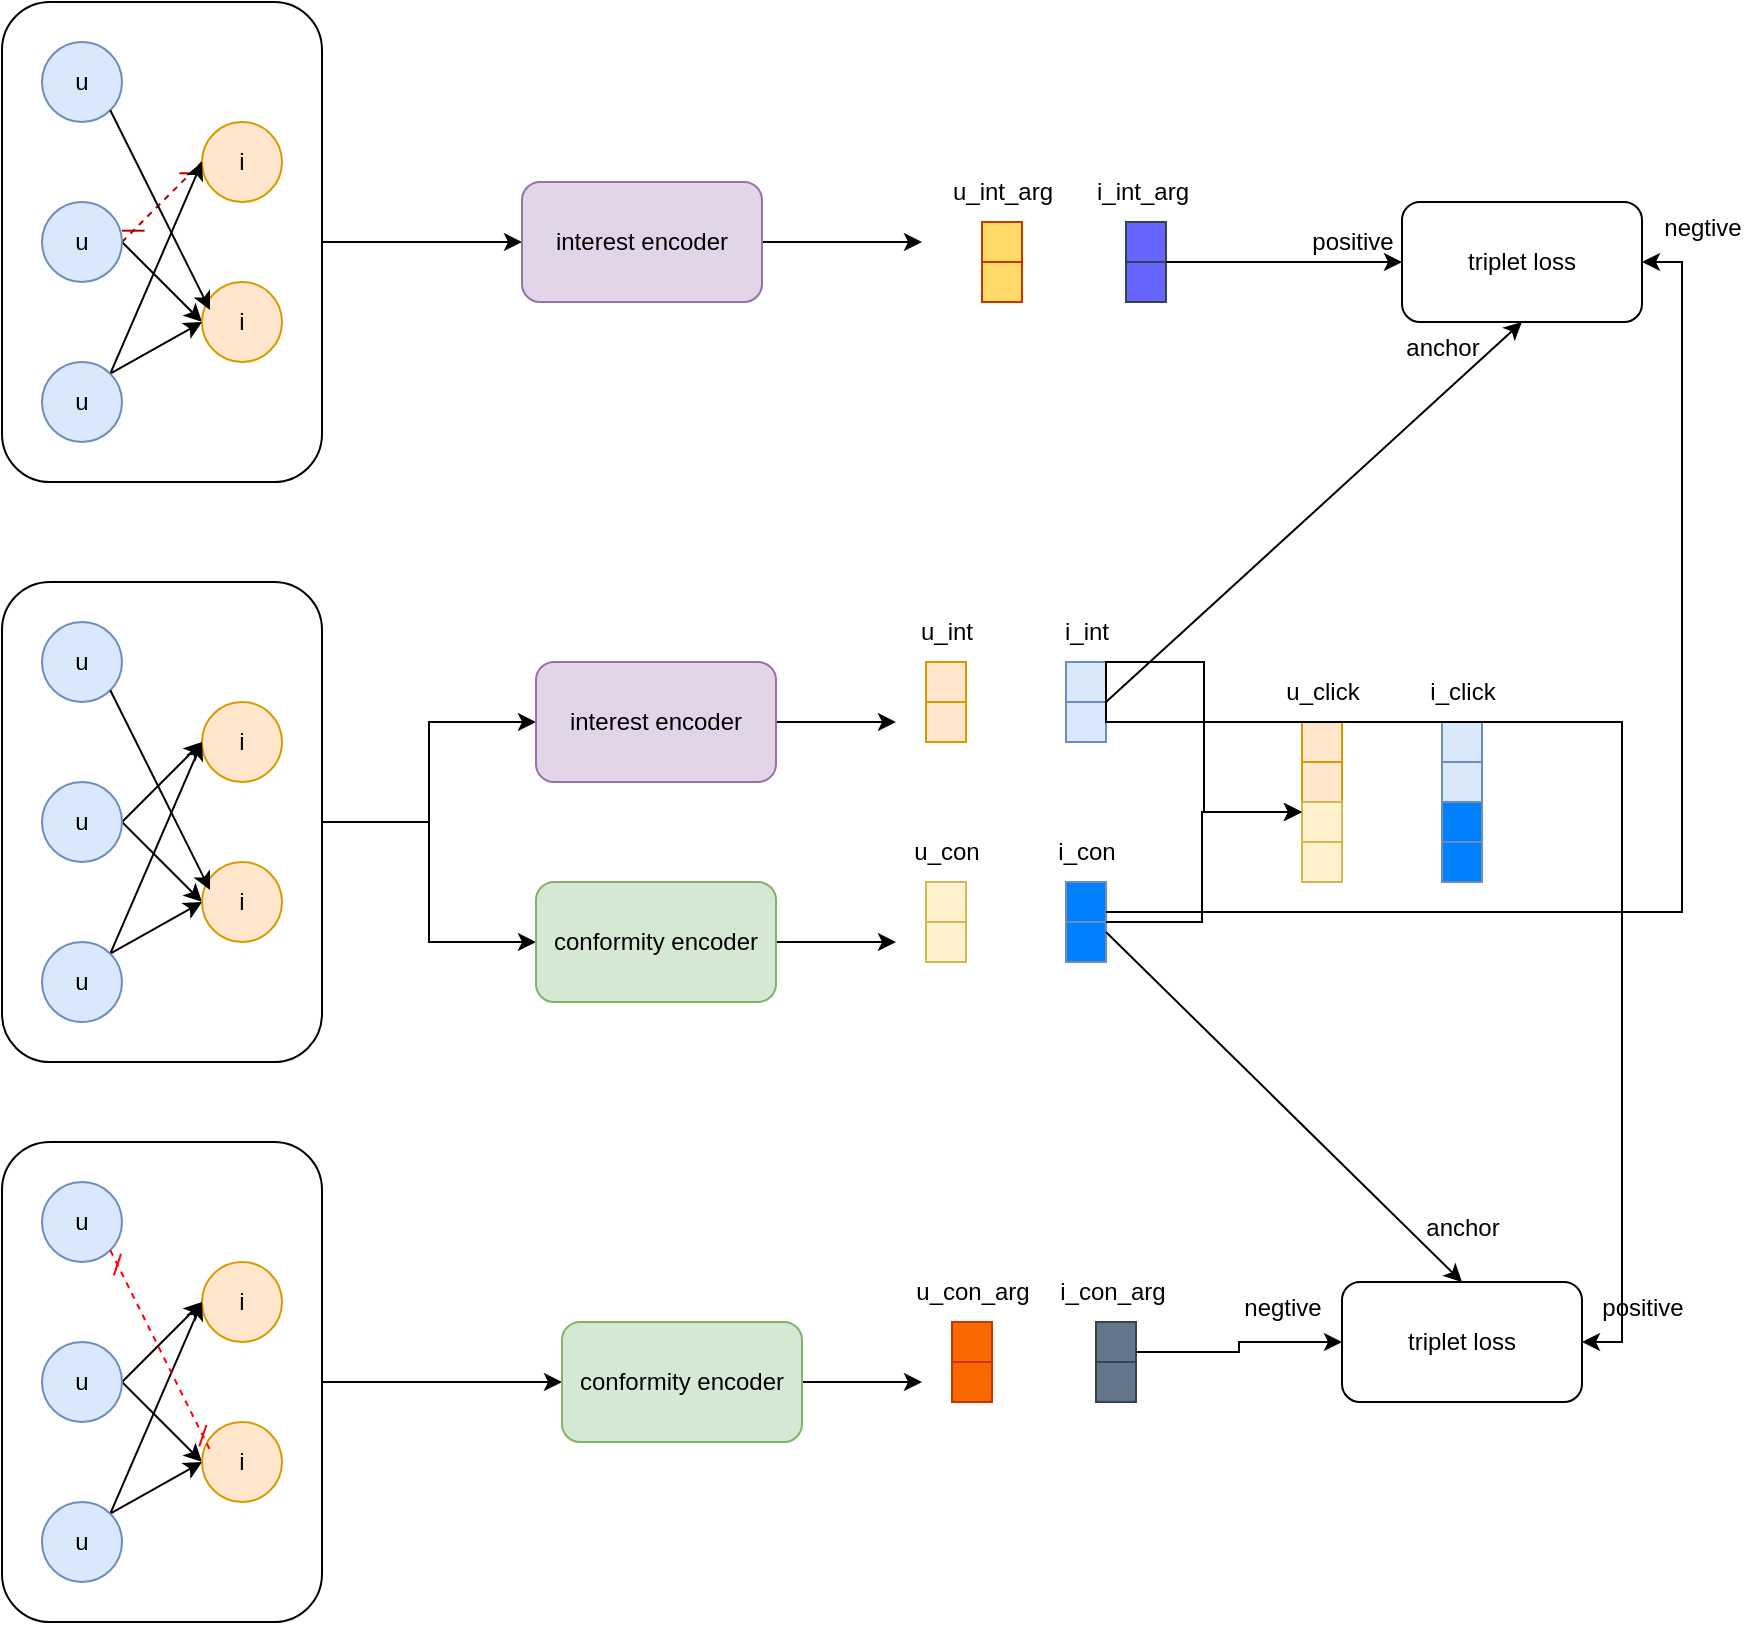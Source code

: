 <mxfile version="24.7.7">
  <diagram name="第 1 页" id="VUyj2m2OqaJEFEo-j7Zs">
    <mxGraphModel dx="1386" dy="748" grid="1" gridSize="10" guides="1" tooltips="1" connect="1" arrows="1" fold="1" page="1" pageScale="1" pageWidth="1654" pageHeight="1169" math="1" shadow="0">
      <root>
        <mxCell id="0" />
        <mxCell id="1" parent="0" />
        <mxCell id="WJeP69q8FkyDFJacEMiq-56" style="edgeStyle=orthogonalEdgeStyle;rounded=0;orthogonalLoop=1;jettySize=auto;html=1;exitX=1;exitY=0.5;exitDx=0;exitDy=0;entryX=0;entryY=0.5;entryDx=0;entryDy=0;" edge="1" parent="1" source="WJeP69q8FkyDFJacEMiq-22" target="WJeP69q8FkyDFJacEMiq-55">
          <mxGeometry relative="1" as="geometry" />
        </mxCell>
        <mxCell id="WJeP69q8FkyDFJacEMiq-22" value="" style="rounded=1;whiteSpace=wrap;html=1;" vertex="1" parent="1">
          <mxGeometry x="260" y="640" width="160" height="240" as="geometry" />
        </mxCell>
        <mxCell id="WJeP69q8FkyDFJacEMiq-27" style="edgeStyle=orthogonalEdgeStyle;rounded=0;orthogonalLoop=1;jettySize=auto;html=1;exitX=1;exitY=0.5;exitDx=0;exitDy=0;entryX=0;entryY=0.5;entryDx=0;entryDy=0;" edge="1" parent="1" source="WJeP69q8FkyDFJacEMiq-21" target="WJeP69q8FkyDFJacEMiq-26">
          <mxGeometry relative="1" as="geometry" />
        </mxCell>
        <mxCell id="WJeP69q8FkyDFJacEMiq-98" style="edgeStyle=orthogonalEdgeStyle;rounded=0;orthogonalLoop=1;jettySize=auto;html=1;exitX=1;exitY=0.5;exitDx=0;exitDy=0;entryX=0;entryY=0.5;entryDx=0;entryDy=0;" edge="1" parent="1" source="WJeP69q8FkyDFJacEMiq-21" target="WJeP69q8FkyDFJacEMiq-25">
          <mxGeometry relative="1" as="geometry" />
        </mxCell>
        <mxCell id="WJeP69q8FkyDFJacEMiq-21" value="" style="rounded=1;whiteSpace=wrap;html=1;" vertex="1" parent="1">
          <mxGeometry x="260" y="360" width="160" height="240" as="geometry" />
        </mxCell>
        <mxCell id="WJeP69q8FkyDFJacEMiq-1" value="u" style="ellipse;whiteSpace=wrap;html=1;aspect=fixed;fillColor=#dae8fc;strokeColor=#6c8ebf;" vertex="1" parent="1">
          <mxGeometry x="280" y="380" width="40" height="40" as="geometry" />
        </mxCell>
        <mxCell id="WJeP69q8FkyDFJacEMiq-2" value="i" style="ellipse;whiteSpace=wrap;html=1;aspect=fixed;fillColor=#ffe6cc;strokeColor=#d79b00;" vertex="1" parent="1">
          <mxGeometry x="360" y="420" width="40" height="40" as="geometry" />
        </mxCell>
        <mxCell id="WJeP69q8FkyDFJacEMiq-7" style="rounded=0;orthogonalLoop=1;jettySize=auto;html=1;exitX=1;exitY=0.5;exitDx=0;exitDy=0;entryX=0;entryY=0.5;entryDx=0;entryDy=0;" edge="1" parent="1" source="WJeP69q8FkyDFJacEMiq-3" target="WJeP69q8FkyDFJacEMiq-2">
          <mxGeometry relative="1" as="geometry" />
        </mxCell>
        <mxCell id="WJeP69q8FkyDFJacEMiq-9" style="rounded=0;orthogonalLoop=1;jettySize=auto;html=1;exitX=1;exitY=0.5;exitDx=0;exitDy=0;entryX=0;entryY=0.5;entryDx=0;entryDy=0;" edge="1" parent="1" source="WJeP69q8FkyDFJacEMiq-3" target="WJeP69q8FkyDFJacEMiq-4">
          <mxGeometry relative="1" as="geometry" />
        </mxCell>
        <mxCell id="WJeP69q8FkyDFJacEMiq-3" value="u" style="ellipse;whiteSpace=wrap;html=1;aspect=fixed;fillColor=#dae8fc;strokeColor=#6c8ebf;" vertex="1" parent="1">
          <mxGeometry x="280" y="460" width="40" height="40" as="geometry" />
        </mxCell>
        <mxCell id="WJeP69q8FkyDFJacEMiq-4" value="i" style="ellipse;whiteSpace=wrap;html=1;aspect=fixed;fillColor=#ffe6cc;strokeColor=#d79b00;" vertex="1" parent="1">
          <mxGeometry x="360" y="500" width="40" height="40" as="geometry" />
        </mxCell>
        <mxCell id="WJeP69q8FkyDFJacEMiq-8" style="rounded=0;orthogonalLoop=1;jettySize=auto;html=1;exitX=1;exitY=0;exitDx=0;exitDy=0;" edge="1" parent="1" source="WJeP69q8FkyDFJacEMiq-5">
          <mxGeometry relative="1" as="geometry">
            <mxPoint x="360" y="440" as="targetPoint" />
          </mxGeometry>
        </mxCell>
        <mxCell id="WJeP69q8FkyDFJacEMiq-10" style="rounded=0;orthogonalLoop=1;jettySize=auto;html=1;exitX=1;exitY=0;exitDx=0;exitDy=0;entryX=0;entryY=0.5;entryDx=0;entryDy=0;" edge="1" parent="1" source="WJeP69q8FkyDFJacEMiq-5" target="WJeP69q8FkyDFJacEMiq-4">
          <mxGeometry relative="1" as="geometry" />
        </mxCell>
        <mxCell id="WJeP69q8FkyDFJacEMiq-5" value="u" style="ellipse;whiteSpace=wrap;html=1;aspect=fixed;fillColor=#dae8fc;strokeColor=#6c8ebf;" vertex="1" parent="1">
          <mxGeometry x="280" y="540" width="40" height="40" as="geometry" />
        </mxCell>
        <mxCell id="WJeP69q8FkyDFJacEMiq-6" style="rounded=0;orthogonalLoop=1;jettySize=auto;html=1;exitX=1;exitY=1;exitDx=0;exitDy=0;entryX=0.1;entryY=0.35;entryDx=0;entryDy=0;entryPerimeter=0;" edge="1" parent="1" source="WJeP69q8FkyDFJacEMiq-1" target="WJeP69q8FkyDFJacEMiq-4">
          <mxGeometry relative="1" as="geometry" />
        </mxCell>
        <mxCell id="WJeP69q8FkyDFJacEMiq-11" value="u" style="ellipse;whiteSpace=wrap;html=1;aspect=fixed;fillColor=#dae8fc;strokeColor=#6c8ebf;" vertex="1" parent="1">
          <mxGeometry x="280" y="660" width="40" height="40" as="geometry" />
        </mxCell>
        <mxCell id="WJeP69q8FkyDFJacEMiq-12" value="i" style="ellipse;whiteSpace=wrap;html=1;aspect=fixed;fillColor=#ffe6cc;strokeColor=#d79b00;" vertex="1" parent="1">
          <mxGeometry x="360" y="700" width="40" height="40" as="geometry" />
        </mxCell>
        <mxCell id="WJeP69q8FkyDFJacEMiq-13" style="rounded=0;orthogonalLoop=1;jettySize=auto;html=1;exitX=1;exitY=0.5;exitDx=0;exitDy=0;entryX=0;entryY=0.5;entryDx=0;entryDy=0;" edge="1" parent="1" source="WJeP69q8FkyDFJacEMiq-15" target="WJeP69q8FkyDFJacEMiq-12">
          <mxGeometry relative="1" as="geometry" />
        </mxCell>
        <mxCell id="WJeP69q8FkyDFJacEMiq-14" style="rounded=0;orthogonalLoop=1;jettySize=auto;html=1;exitX=1;exitY=0.5;exitDx=0;exitDy=0;entryX=0;entryY=0.5;entryDx=0;entryDy=0;" edge="1" parent="1" source="WJeP69q8FkyDFJacEMiq-15" target="WJeP69q8FkyDFJacEMiq-16">
          <mxGeometry relative="1" as="geometry" />
        </mxCell>
        <mxCell id="WJeP69q8FkyDFJacEMiq-15" value="u" style="ellipse;whiteSpace=wrap;html=1;aspect=fixed;fillColor=#dae8fc;strokeColor=#6c8ebf;" vertex="1" parent="1">
          <mxGeometry x="280" y="740" width="40" height="40" as="geometry" />
        </mxCell>
        <mxCell id="WJeP69q8FkyDFJacEMiq-16" value="i" style="ellipse;whiteSpace=wrap;html=1;aspect=fixed;fillColor=#ffe6cc;strokeColor=#d79b00;" vertex="1" parent="1">
          <mxGeometry x="360" y="780" width="40" height="40" as="geometry" />
        </mxCell>
        <mxCell id="WJeP69q8FkyDFJacEMiq-17" style="rounded=0;orthogonalLoop=1;jettySize=auto;html=1;exitX=1;exitY=0;exitDx=0;exitDy=0;" edge="1" parent="1" source="WJeP69q8FkyDFJacEMiq-19">
          <mxGeometry relative="1" as="geometry">
            <mxPoint x="360" y="720" as="targetPoint" />
          </mxGeometry>
        </mxCell>
        <mxCell id="WJeP69q8FkyDFJacEMiq-18" style="rounded=0;orthogonalLoop=1;jettySize=auto;html=1;exitX=1;exitY=0;exitDx=0;exitDy=0;entryX=0;entryY=0.5;entryDx=0;entryDy=0;" edge="1" parent="1" source="WJeP69q8FkyDFJacEMiq-19" target="WJeP69q8FkyDFJacEMiq-16">
          <mxGeometry relative="1" as="geometry" />
        </mxCell>
        <mxCell id="WJeP69q8FkyDFJacEMiq-19" value="u" style="ellipse;whiteSpace=wrap;html=1;aspect=fixed;fillColor=#dae8fc;strokeColor=#6c8ebf;" vertex="1" parent="1">
          <mxGeometry x="280" y="820" width="40" height="40" as="geometry" />
        </mxCell>
        <mxCell id="WJeP69q8FkyDFJacEMiq-20" style="rounded=0;orthogonalLoop=1;jettySize=auto;html=1;exitX=1;exitY=1;exitDx=0;exitDy=0;entryX=0.1;entryY=0.35;entryDx=0;entryDy=0;entryPerimeter=0;startArrow=dash;startFill=0;endArrow=dash;endFill=0;fillColor=#f8cecc;strokeColor=#FF0000;dashed=1;" edge="1" parent="1" source="WJeP69q8FkyDFJacEMiq-11" target="WJeP69q8FkyDFJacEMiq-16">
          <mxGeometry relative="1" as="geometry" />
        </mxCell>
        <mxCell id="WJeP69q8FkyDFJacEMiq-28" style="edgeStyle=orthogonalEdgeStyle;rounded=0;orthogonalLoop=1;jettySize=auto;html=1;exitX=1;exitY=0.5;exitDx=0;exitDy=0;" edge="1" parent="1" source="WJeP69q8FkyDFJacEMiq-25">
          <mxGeometry relative="1" as="geometry">
            <mxPoint x="707" y="430" as="targetPoint" />
          </mxGeometry>
        </mxCell>
        <mxCell id="WJeP69q8FkyDFJacEMiq-25" value="interest encoder" style="rounded=1;whiteSpace=wrap;html=1;fillColor=#e1d5e7;strokeColor=#9673a6;" vertex="1" parent="1">
          <mxGeometry x="527" y="400" width="120" height="60" as="geometry" />
        </mxCell>
        <mxCell id="WJeP69q8FkyDFJacEMiq-29" style="edgeStyle=orthogonalEdgeStyle;rounded=0;orthogonalLoop=1;jettySize=auto;html=1;exitX=1;exitY=0.5;exitDx=0;exitDy=0;" edge="1" parent="1" source="WJeP69q8FkyDFJacEMiq-26">
          <mxGeometry relative="1" as="geometry">
            <mxPoint x="707" y="540" as="targetPoint" />
          </mxGeometry>
        </mxCell>
        <mxCell id="WJeP69q8FkyDFJacEMiq-26" value="conformity encoder" style="rounded=1;whiteSpace=wrap;html=1;fillColor=#d5e8d4;strokeColor=#82b366;" vertex="1" parent="1">
          <mxGeometry x="527" y="510" width="120" height="60" as="geometry" />
        </mxCell>
        <mxCell id="WJeP69q8FkyDFJacEMiq-57" style="edgeStyle=orthogonalEdgeStyle;rounded=0;orthogonalLoop=1;jettySize=auto;html=1;exitX=1;exitY=0.5;exitDx=0;exitDy=0;" edge="1" parent="1" source="WJeP69q8FkyDFJacEMiq-55">
          <mxGeometry relative="1" as="geometry">
            <mxPoint x="720" y="760" as="targetPoint" />
          </mxGeometry>
        </mxCell>
        <mxCell id="WJeP69q8FkyDFJacEMiq-55" value="conformity encoder" style="rounded=1;whiteSpace=wrap;html=1;fillColor=#d5e8d4;strokeColor=#82b366;" vertex="1" parent="1">
          <mxGeometry x="540" y="730" width="120" height="60" as="geometry" />
        </mxCell>
        <mxCell id="WJeP69q8FkyDFJacEMiq-67" value="u_con_arg" style="text;html=1;align=center;verticalAlign=middle;resizable=0;points=[];autosize=1;strokeColor=none;fillColor=none;" vertex="1" parent="1">
          <mxGeometry x="705" y="700" width="80" height="30" as="geometry" />
        </mxCell>
        <mxCell id="WJeP69q8FkyDFJacEMiq-38" value="u_int" style="text;html=1;align=center;verticalAlign=middle;resizable=0;points=[];autosize=1;strokeColor=none;fillColor=none;" vertex="1" parent="1">
          <mxGeometry x="707" y="370" width="50" height="30" as="geometry" />
        </mxCell>
        <mxCell id="WJeP69q8FkyDFJacEMiq-50" value="u_con" style="text;html=1;align=center;verticalAlign=middle;resizable=0;points=[];autosize=1;strokeColor=none;fillColor=none;" vertex="1" parent="1">
          <mxGeometry x="702" y="480" width="60" height="30" as="geometry" />
        </mxCell>
        <mxCell id="WJeP69q8FkyDFJacEMiq-39" value="i_int" style="text;html=1;align=center;verticalAlign=middle;resizable=0;points=[];autosize=1;strokeColor=none;fillColor=none;" vertex="1" parent="1">
          <mxGeometry x="777" y="370" width="50" height="30" as="geometry" />
        </mxCell>
        <mxCell id="WJeP69q8FkyDFJacEMiq-78" value="i_con" style="text;html=1;align=center;verticalAlign=middle;resizable=0;points=[];autosize=1;strokeColor=none;fillColor=none;" vertex="1" parent="1">
          <mxGeometry x="777" y="480" width="50" height="30" as="geometry" />
        </mxCell>
        <mxCell id="WJeP69q8FkyDFJacEMiq-68" value="i_con_arg" style="text;html=1;align=center;verticalAlign=middle;resizable=0;points=[];autosize=1;strokeColor=none;fillColor=none;container=0;" vertex="1" parent="1">
          <mxGeometry x="775" y="700" width="80" height="30" as="geometry" />
        </mxCell>
        <mxCell id="WJeP69q8FkyDFJacEMiq-85" value="" style="group" vertex="1" connectable="0" parent="1">
          <mxGeometry x="722" y="510" width="20" height="40" as="geometry" />
        </mxCell>
        <mxCell id="WJeP69q8FkyDFJacEMiq-43" value="" style="whiteSpace=wrap;html=1;aspect=fixed;fillColor=#fff2cc;strokeColor=#d6b656;" vertex="1" parent="WJeP69q8FkyDFJacEMiq-85">
          <mxGeometry width="20" height="20" as="geometry" />
        </mxCell>
        <mxCell id="WJeP69q8FkyDFJacEMiq-44" value="" style="whiteSpace=wrap;html=1;aspect=fixed;fillColor=#fff2cc;strokeColor=#d6b656;" vertex="1" parent="WJeP69q8FkyDFJacEMiq-85">
          <mxGeometry y="20" width="20" height="20" as="geometry" />
        </mxCell>
        <mxCell id="WJeP69q8FkyDFJacEMiq-86" value="" style="group;fillColor=#fa6800;fontColor=#000000;strokeColor=#C73500;" vertex="1" connectable="0" parent="1">
          <mxGeometry x="735" y="730" width="20" height="40" as="geometry" />
        </mxCell>
        <mxCell id="WJeP69q8FkyDFJacEMiq-87" value="" style="whiteSpace=wrap;html=1;aspect=fixed;fillColor=#fa6800;strokeColor=#C73500;fontColor=#000000;" vertex="1" parent="WJeP69q8FkyDFJacEMiq-86">
          <mxGeometry width="20" height="20" as="geometry" />
        </mxCell>
        <mxCell id="WJeP69q8FkyDFJacEMiq-88" value="" style="whiteSpace=wrap;html=1;aspect=fixed;fillColor=#fa6800;strokeColor=#C73500;fontColor=#000000;" vertex="1" parent="WJeP69q8FkyDFJacEMiq-86">
          <mxGeometry y="20" width="20" height="20" as="geometry" />
        </mxCell>
        <mxCell id="WJeP69q8FkyDFJacEMiq-92" value="" style="group" vertex="1" connectable="0" parent="1">
          <mxGeometry x="792" y="510" width="20" height="40" as="geometry" />
        </mxCell>
        <mxCell id="WJeP69q8FkyDFJacEMiq-75" value="" style="whiteSpace=wrap;html=1;aspect=fixed;fillColor=#007FFF;strokeColor=#6c8ebf;" vertex="1" parent="WJeP69q8FkyDFJacEMiq-92">
          <mxGeometry width="20" height="20" as="geometry" />
        </mxCell>
        <mxCell id="WJeP69q8FkyDFJacEMiq-76" value="" style="whiteSpace=wrap;html=1;aspect=fixed;fillColor=#007FFF;strokeColor=#6c8ebf;" vertex="1" parent="WJeP69q8FkyDFJacEMiq-92">
          <mxGeometry y="20" width="20" height="20" as="geometry" />
        </mxCell>
        <mxCell id="WJeP69q8FkyDFJacEMiq-93" value="" style="group" vertex="1" connectable="0" parent="1">
          <mxGeometry x="792" y="400" width="20" height="40" as="geometry" />
        </mxCell>
        <mxCell id="WJeP69q8FkyDFJacEMiq-35" value="" style="whiteSpace=wrap;html=1;aspect=fixed;fillColor=#dae8fc;strokeColor=#6c8ebf;" vertex="1" parent="WJeP69q8FkyDFJacEMiq-93">
          <mxGeometry width="20" height="20" as="geometry" />
        </mxCell>
        <mxCell id="WJeP69q8FkyDFJacEMiq-36" value="" style="whiteSpace=wrap;html=1;aspect=fixed;fillColor=#dae8fc;strokeColor=#6c8ebf;" vertex="1" parent="WJeP69q8FkyDFJacEMiq-93">
          <mxGeometry y="20" width="20" height="20" as="geometry" />
        </mxCell>
        <mxCell id="WJeP69q8FkyDFJacEMiq-94" value="" style="group" vertex="1" connectable="0" parent="1">
          <mxGeometry x="722" y="400" width="20" height="40" as="geometry" />
        </mxCell>
        <mxCell id="WJeP69q8FkyDFJacEMiq-30" value="" style="whiteSpace=wrap;html=1;aspect=fixed;fillColor=#ffe6cc;strokeColor=#d79b00;" vertex="1" parent="WJeP69q8FkyDFJacEMiq-94">
          <mxGeometry width="20" height="20" as="geometry" />
        </mxCell>
        <mxCell id="WJeP69q8FkyDFJacEMiq-31" value="" style="whiteSpace=wrap;html=1;aspect=fixed;fillColor=#ffe6cc;strokeColor=#d79b00;" vertex="1" parent="WJeP69q8FkyDFJacEMiq-94">
          <mxGeometry y="20" width="20" height="20" as="geometry" />
        </mxCell>
        <mxCell id="WJeP69q8FkyDFJacEMiq-95" value="" style="group;fillColor=#647687;fontColor=#ffffff;strokeColor=#314354;" vertex="1" connectable="0" parent="1">
          <mxGeometry x="807" y="730" width="20" height="40" as="geometry" />
        </mxCell>
        <mxCell id="WJeP69q8FkyDFJacEMiq-96" value="" style="whiteSpace=wrap;html=1;aspect=fixed;fillColor=#647687;strokeColor=#314354;fontColor=#ffffff;" vertex="1" parent="WJeP69q8FkyDFJacEMiq-95">
          <mxGeometry width="20" height="20" as="geometry" />
        </mxCell>
        <mxCell id="WJeP69q8FkyDFJacEMiq-97" value="" style="whiteSpace=wrap;html=1;aspect=fixed;fillColor=#647687;strokeColor=#314354;fontColor=#ffffff;" vertex="1" parent="WJeP69q8FkyDFJacEMiq-95">
          <mxGeometry y="20" width="20" height="20" as="geometry" />
        </mxCell>
        <mxCell id="WJeP69q8FkyDFJacEMiq-99" value="" style="group" vertex="1" connectable="0" parent="1">
          <mxGeometry x="910" y="430" width="20" height="40" as="geometry" />
        </mxCell>
        <mxCell id="WJeP69q8FkyDFJacEMiq-100" value="" style="whiteSpace=wrap;html=1;aspect=fixed;fillColor=#ffe6cc;strokeColor=#d79b00;" vertex="1" parent="WJeP69q8FkyDFJacEMiq-99">
          <mxGeometry width="20" height="20" as="geometry" />
        </mxCell>
        <mxCell id="WJeP69q8FkyDFJacEMiq-101" value="" style="whiteSpace=wrap;html=1;aspect=fixed;fillColor=#ffe6cc;strokeColor=#d79b00;" vertex="1" parent="WJeP69q8FkyDFJacEMiq-99">
          <mxGeometry y="20" width="20" height="20" as="geometry" />
        </mxCell>
        <mxCell id="WJeP69q8FkyDFJacEMiq-102" value="" style="group" vertex="1" connectable="0" parent="1">
          <mxGeometry x="910" y="470" width="20" height="40" as="geometry" />
        </mxCell>
        <mxCell id="WJeP69q8FkyDFJacEMiq-103" value="" style="whiteSpace=wrap;html=1;aspect=fixed;fillColor=#fff2cc;strokeColor=#d6b656;" vertex="1" parent="WJeP69q8FkyDFJacEMiq-102">
          <mxGeometry width="20" height="20" as="geometry" />
        </mxCell>
        <mxCell id="WJeP69q8FkyDFJacEMiq-104" value="" style="whiteSpace=wrap;html=1;aspect=fixed;fillColor=#fff2cc;strokeColor=#d6b656;" vertex="1" parent="WJeP69q8FkyDFJacEMiq-102">
          <mxGeometry y="20" width="20" height="20" as="geometry" />
        </mxCell>
        <mxCell id="WJeP69q8FkyDFJacEMiq-111" value="u_click" style="text;html=1;align=center;verticalAlign=middle;resizable=0;points=[];autosize=1;strokeColor=none;fillColor=none;" vertex="1" parent="1">
          <mxGeometry x="890" y="400" width="60" height="30" as="geometry" />
        </mxCell>
        <mxCell id="WJeP69q8FkyDFJacEMiq-112" value="" style="group" vertex="1" connectable="0" parent="1">
          <mxGeometry x="980" y="430" width="20" height="80" as="geometry" />
        </mxCell>
        <mxCell id="WJeP69q8FkyDFJacEMiq-105" value="" style="group" vertex="1" connectable="0" parent="WJeP69q8FkyDFJacEMiq-112">
          <mxGeometry width="20" height="40" as="geometry" />
        </mxCell>
        <mxCell id="WJeP69q8FkyDFJacEMiq-106" value="" style="whiteSpace=wrap;html=1;aspect=fixed;fillColor=#dae8fc;strokeColor=#6c8ebf;" vertex="1" parent="WJeP69q8FkyDFJacEMiq-105">
          <mxGeometry width="20" height="20" as="geometry" />
        </mxCell>
        <mxCell id="WJeP69q8FkyDFJacEMiq-107" value="" style="whiteSpace=wrap;html=1;aspect=fixed;fillColor=#dae8fc;strokeColor=#6c8ebf;" vertex="1" parent="WJeP69q8FkyDFJacEMiq-105">
          <mxGeometry y="20" width="20" height="20" as="geometry" />
        </mxCell>
        <mxCell id="WJeP69q8FkyDFJacEMiq-108" value="" style="group" vertex="1" connectable="0" parent="WJeP69q8FkyDFJacEMiq-112">
          <mxGeometry y="40" width="20" height="40" as="geometry" />
        </mxCell>
        <mxCell id="WJeP69q8FkyDFJacEMiq-109" value="" style="whiteSpace=wrap;html=1;aspect=fixed;fillColor=#007FFF;strokeColor=#6c8ebf;" vertex="1" parent="WJeP69q8FkyDFJacEMiq-108">
          <mxGeometry width="20" height="20" as="geometry" />
        </mxCell>
        <mxCell id="WJeP69q8FkyDFJacEMiq-110" value="" style="whiteSpace=wrap;html=1;aspect=fixed;fillColor=#007FFF;strokeColor=#6c8ebf;" vertex="1" parent="WJeP69q8FkyDFJacEMiq-108">
          <mxGeometry y="20" width="20" height="20" as="geometry" />
        </mxCell>
        <mxCell id="WJeP69q8FkyDFJacEMiq-114" value="i_click" style="text;html=1;align=center;verticalAlign=middle;resizable=0;points=[];autosize=1;strokeColor=none;fillColor=none;" vertex="1" parent="1">
          <mxGeometry x="960" y="400" width="60" height="30" as="geometry" />
        </mxCell>
        <mxCell id="WJeP69q8FkyDFJacEMiq-115" style="edgeStyle=orthogonalEdgeStyle;rounded=0;orthogonalLoop=1;jettySize=auto;html=1;exitX=1;exitY=0;exitDx=0;exitDy=0;entryX=0;entryY=0.25;entryDx=0;entryDy=0;" edge="1" parent="1" source="WJeP69q8FkyDFJacEMiq-36" target="WJeP69q8FkyDFJacEMiq-103">
          <mxGeometry relative="1" as="geometry" />
        </mxCell>
        <mxCell id="WJeP69q8FkyDFJacEMiq-116" style="edgeStyle=orthogonalEdgeStyle;rounded=0;orthogonalLoop=1;jettySize=auto;html=1;exitX=1;exitY=0;exitDx=0;exitDy=0;entryX=0;entryY=0.25;entryDx=0;entryDy=0;" edge="1" parent="1" source="WJeP69q8FkyDFJacEMiq-76" target="WJeP69q8FkyDFJacEMiq-103">
          <mxGeometry relative="1" as="geometry">
            <Array as="points">
              <mxPoint x="860" y="530" />
              <mxPoint x="860" y="475" />
            </Array>
          </mxGeometry>
        </mxCell>
        <mxCell id="WJeP69q8FkyDFJacEMiq-129" style="edgeStyle=orthogonalEdgeStyle;rounded=0;orthogonalLoop=1;jettySize=auto;html=1;exitX=1;exitY=0.5;exitDx=0;exitDy=0;" edge="1" parent="1" source="WJeP69q8FkyDFJacEMiq-117" target="WJeP69q8FkyDFJacEMiq-128">
          <mxGeometry relative="1" as="geometry" />
        </mxCell>
        <mxCell id="WJeP69q8FkyDFJacEMiq-117" value="" style="rounded=1;whiteSpace=wrap;html=1;" vertex="1" parent="1">
          <mxGeometry x="260" y="70" width="160" height="240" as="geometry" />
        </mxCell>
        <mxCell id="WJeP69q8FkyDFJacEMiq-118" value="u" style="ellipse;whiteSpace=wrap;html=1;aspect=fixed;fillColor=#dae8fc;strokeColor=#6c8ebf;" vertex="1" parent="1">
          <mxGeometry x="280" y="90" width="40" height="40" as="geometry" />
        </mxCell>
        <mxCell id="WJeP69q8FkyDFJacEMiq-119" value="i" style="ellipse;whiteSpace=wrap;html=1;aspect=fixed;fillColor=#ffe6cc;strokeColor=#d79b00;" vertex="1" parent="1">
          <mxGeometry x="360" y="130" width="40" height="40" as="geometry" />
        </mxCell>
        <mxCell id="WJeP69q8FkyDFJacEMiq-120" style="rounded=0;orthogonalLoop=1;jettySize=auto;html=1;exitX=1;exitY=0.5;exitDx=0;exitDy=0;entryX=0;entryY=0.5;entryDx=0;entryDy=0;fillColor=#e51400;strokeColor=#B20000;endArrow=dash;endFill=0;startArrow=dash;startFill=0;dashed=1;" edge="1" parent="1" source="WJeP69q8FkyDFJacEMiq-122" target="WJeP69q8FkyDFJacEMiq-119">
          <mxGeometry relative="1" as="geometry" />
        </mxCell>
        <mxCell id="WJeP69q8FkyDFJacEMiq-121" style="rounded=0;orthogonalLoop=1;jettySize=auto;html=1;exitX=1;exitY=0.5;exitDx=0;exitDy=0;entryX=0;entryY=0.5;entryDx=0;entryDy=0;" edge="1" parent="1" source="WJeP69q8FkyDFJacEMiq-122" target="WJeP69q8FkyDFJacEMiq-123">
          <mxGeometry relative="1" as="geometry" />
        </mxCell>
        <mxCell id="WJeP69q8FkyDFJacEMiq-122" value="u" style="ellipse;whiteSpace=wrap;html=1;aspect=fixed;fillColor=#dae8fc;strokeColor=#6c8ebf;" vertex="1" parent="1">
          <mxGeometry x="280" y="170" width="40" height="40" as="geometry" />
        </mxCell>
        <mxCell id="WJeP69q8FkyDFJacEMiq-123" value="i" style="ellipse;whiteSpace=wrap;html=1;aspect=fixed;fillColor=#ffe6cc;strokeColor=#d79b00;" vertex="1" parent="1">
          <mxGeometry x="360" y="210" width="40" height="40" as="geometry" />
        </mxCell>
        <mxCell id="WJeP69q8FkyDFJacEMiq-124" style="rounded=0;orthogonalLoop=1;jettySize=auto;html=1;exitX=1;exitY=0;exitDx=0;exitDy=0;" edge="1" parent="1" source="WJeP69q8FkyDFJacEMiq-126">
          <mxGeometry relative="1" as="geometry">
            <mxPoint x="360" y="150" as="targetPoint" />
          </mxGeometry>
        </mxCell>
        <mxCell id="WJeP69q8FkyDFJacEMiq-125" style="rounded=0;orthogonalLoop=1;jettySize=auto;html=1;exitX=1;exitY=0;exitDx=0;exitDy=0;entryX=0;entryY=0.5;entryDx=0;entryDy=0;" edge="1" parent="1" source="WJeP69q8FkyDFJacEMiq-126" target="WJeP69q8FkyDFJacEMiq-123">
          <mxGeometry relative="1" as="geometry" />
        </mxCell>
        <mxCell id="WJeP69q8FkyDFJacEMiq-126" value="u" style="ellipse;whiteSpace=wrap;html=1;aspect=fixed;fillColor=#dae8fc;strokeColor=#6c8ebf;" vertex="1" parent="1">
          <mxGeometry x="280" y="250" width="40" height="40" as="geometry" />
        </mxCell>
        <mxCell id="WJeP69q8FkyDFJacEMiq-127" style="rounded=0;orthogonalLoop=1;jettySize=auto;html=1;exitX=1;exitY=1;exitDx=0;exitDy=0;entryX=0.1;entryY=0.35;entryDx=0;entryDy=0;entryPerimeter=0;" edge="1" parent="1" source="WJeP69q8FkyDFJacEMiq-118" target="WJeP69q8FkyDFJacEMiq-123">
          <mxGeometry relative="1" as="geometry" />
        </mxCell>
        <mxCell id="WJeP69q8FkyDFJacEMiq-138" style="edgeStyle=orthogonalEdgeStyle;rounded=0;orthogonalLoop=1;jettySize=auto;html=1;exitX=1;exitY=0.5;exitDx=0;exitDy=0;" edge="1" parent="1" source="WJeP69q8FkyDFJacEMiq-128">
          <mxGeometry relative="1" as="geometry">
            <mxPoint x="720" y="190" as="targetPoint" />
          </mxGeometry>
        </mxCell>
        <mxCell id="WJeP69q8FkyDFJacEMiq-128" value="interest encoder" style="rounded=1;whiteSpace=wrap;html=1;fillColor=#e1d5e7;strokeColor=#9673a6;" vertex="1" parent="1">
          <mxGeometry x="520" y="160" width="120" height="60" as="geometry" />
        </mxCell>
        <mxCell id="WJeP69q8FkyDFJacEMiq-130" value="u_int_arg" style="text;html=1;align=center;verticalAlign=middle;resizable=0;points=[];autosize=1;strokeColor=none;fillColor=none;" vertex="1" parent="1">
          <mxGeometry x="725" y="150" width="70" height="30" as="geometry" />
        </mxCell>
        <mxCell id="WJeP69q8FkyDFJacEMiq-131" value="i_int_arg" style="text;html=1;align=center;verticalAlign=middle;resizable=0;points=[];autosize=1;strokeColor=none;fillColor=none;container=0;" vertex="1" parent="1">
          <mxGeometry x="795" y="150" width="70" height="30" as="geometry" />
        </mxCell>
        <mxCell id="WJeP69q8FkyDFJacEMiq-132" value="" style="group;fillColor=#FFD966;fontColor=#000000;strokeColor=#C73500;" vertex="1" connectable="0" parent="1">
          <mxGeometry x="750" y="180" width="20" height="40" as="geometry" />
        </mxCell>
        <mxCell id="WJeP69q8FkyDFJacEMiq-133" value="" style="whiteSpace=wrap;html=1;aspect=fixed;fillColor=#FFD966;strokeColor=#C73500;fontColor=#000000;" vertex="1" parent="WJeP69q8FkyDFJacEMiq-132">
          <mxGeometry width="20" height="20" as="geometry" />
        </mxCell>
        <mxCell id="WJeP69q8FkyDFJacEMiq-134" value="" style="whiteSpace=wrap;html=1;aspect=fixed;fillColor=#FFD966;strokeColor=#C73500;fontColor=#000000;" vertex="1" parent="WJeP69q8FkyDFJacEMiq-132">
          <mxGeometry y="20" width="20" height="20" as="geometry" />
        </mxCell>
        <mxCell id="WJeP69q8FkyDFJacEMiq-135" value="" style="group;fillColor=#6666FF;fontColor=#ffffff;strokeColor=#314354;" vertex="1" connectable="0" parent="1">
          <mxGeometry x="822" y="180" width="20" height="40" as="geometry" />
        </mxCell>
        <mxCell id="WJeP69q8FkyDFJacEMiq-136" value="" style="whiteSpace=wrap;html=1;aspect=fixed;fillColor=#6666FF;strokeColor=#314354;fontColor=#ffffff;" vertex="1" parent="WJeP69q8FkyDFJacEMiq-135">
          <mxGeometry width="20" height="20" as="geometry" />
        </mxCell>
        <mxCell id="WJeP69q8FkyDFJacEMiq-137" value="" style="whiteSpace=wrap;html=1;aspect=fixed;fillColor=#6666FF;strokeColor=#314354;fontColor=#ffffff;" vertex="1" parent="WJeP69q8FkyDFJacEMiq-135">
          <mxGeometry y="20" width="20" height="20" as="geometry" />
        </mxCell>
        <mxCell id="WJeP69q8FkyDFJacEMiq-139" value="triplet loss" style="rounded=1;whiteSpace=wrap;html=1;" vertex="1" parent="1">
          <mxGeometry x="960" y="170" width="120" height="60" as="geometry" />
        </mxCell>
        <mxCell id="WJeP69q8FkyDFJacEMiq-140" style="rounded=0;orthogonalLoop=1;jettySize=auto;html=1;exitX=1;exitY=1;exitDx=0;exitDy=0;" edge="1" parent="1" source="WJeP69q8FkyDFJacEMiq-136" target="WJeP69q8FkyDFJacEMiq-139">
          <mxGeometry relative="1" as="geometry" />
        </mxCell>
        <mxCell id="WJeP69q8FkyDFJacEMiq-141" value="positive" style="text;html=1;align=center;verticalAlign=middle;resizable=0;points=[];autosize=1;strokeColor=none;fillColor=none;" vertex="1" parent="1">
          <mxGeometry x="905" y="175" width="60" height="30" as="geometry" />
        </mxCell>
        <mxCell id="WJeP69q8FkyDFJacEMiq-142" style="rounded=0;orthogonalLoop=1;jettySize=auto;html=1;exitX=1;exitY=0;exitDx=0;exitDy=0;entryX=0.5;entryY=1;entryDx=0;entryDy=0;" edge="1" parent="1" source="WJeP69q8FkyDFJacEMiq-36" target="WJeP69q8FkyDFJacEMiq-139">
          <mxGeometry relative="1" as="geometry" />
        </mxCell>
        <mxCell id="WJeP69q8FkyDFJacEMiq-143" value="anchor" style="text;html=1;align=center;verticalAlign=middle;resizable=0;points=[];autosize=1;strokeColor=none;fillColor=none;" vertex="1" parent="1">
          <mxGeometry x="950" y="228" width="60" height="30" as="geometry" />
        </mxCell>
        <mxCell id="WJeP69q8FkyDFJacEMiq-144" style="edgeStyle=orthogonalEdgeStyle;rounded=0;orthogonalLoop=1;jettySize=auto;html=1;exitX=1;exitY=0.75;exitDx=0;exitDy=0;entryX=1;entryY=0.5;entryDx=0;entryDy=0;" edge="1" parent="1" source="WJeP69q8FkyDFJacEMiq-75" target="WJeP69q8FkyDFJacEMiq-139">
          <mxGeometry relative="1" as="geometry" />
        </mxCell>
        <mxCell id="WJeP69q8FkyDFJacEMiq-145" value="negtive" style="text;html=1;align=center;verticalAlign=middle;resizable=0;points=[];autosize=1;strokeColor=none;fillColor=none;" vertex="1" parent="1">
          <mxGeometry x="1080" y="168" width="60" height="30" as="geometry" />
        </mxCell>
        <mxCell id="WJeP69q8FkyDFJacEMiq-146" value="triplet loss" style="rounded=1;whiteSpace=wrap;html=1;" vertex="1" parent="1">
          <mxGeometry x="930" y="710" width="120" height="60" as="geometry" />
        </mxCell>
        <mxCell id="WJeP69q8FkyDFJacEMiq-147" style="rounded=0;orthogonalLoop=1;jettySize=auto;html=1;exitX=1;exitY=0.25;exitDx=0;exitDy=0;entryX=0.5;entryY=0;entryDx=0;entryDy=0;" edge="1" parent="1" source="WJeP69q8FkyDFJacEMiq-76" target="WJeP69q8FkyDFJacEMiq-146">
          <mxGeometry relative="1" as="geometry" />
        </mxCell>
        <mxCell id="WJeP69q8FkyDFJacEMiq-148" value="anchor" style="text;html=1;align=center;verticalAlign=middle;resizable=0;points=[];autosize=1;strokeColor=none;fillColor=none;" vertex="1" parent="1">
          <mxGeometry x="960" y="668" width="60" height="30" as="geometry" />
        </mxCell>
        <mxCell id="WJeP69q8FkyDFJacEMiq-149" style="edgeStyle=orthogonalEdgeStyle;rounded=0;orthogonalLoop=1;jettySize=auto;html=1;exitX=1;exitY=0.75;exitDx=0;exitDy=0;entryX=0;entryY=0.5;entryDx=0;entryDy=0;" edge="1" parent="1" source="WJeP69q8FkyDFJacEMiq-96" target="WJeP69q8FkyDFJacEMiq-146">
          <mxGeometry relative="1" as="geometry" />
        </mxCell>
        <mxCell id="WJeP69q8FkyDFJacEMiq-150" value="negtive" style="text;html=1;align=center;verticalAlign=middle;resizable=0;points=[];autosize=1;strokeColor=none;fillColor=none;" vertex="1" parent="1">
          <mxGeometry x="870" y="708" width="60" height="30" as="geometry" />
        </mxCell>
        <mxCell id="WJeP69q8FkyDFJacEMiq-151" style="edgeStyle=orthogonalEdgeStyle;rounded=0;orthogonalLoop=1;jettySize=auto;html=1;exitX=1;exitY=0;exitDx=0;exitDy=0;entryX=1;entryY=0.5;entryDx=0;entryDy=0;" edge="1" parent="1" source="WJeP69q8FkyDFJacEMiq-36" target="WJeP69q8FkyDFJacEMiq-146">
          <mxGeometry relative="1" as="geometry">
            <Array as="points">
              <mxPoint x="812" y="430" />
              <mxPoint x="1070" y="430" />
              <mxPoint x="1070" y="740" />
            </Array>
          </mxGeometry>
        </mxCell>
        <mxCell id="WJeP69q8FkyDFJacEMiq-152" value="positive" style="text;html=1;align=center;verticalAlign=middle;resizable=0;points=[];autosize=1;strokeColor=none;fillColor=none;" vertex="1" parent="1">
          <mxGeometry x="1050" y="708" width="60" height="30" as="geometry" />
        </mxCell>
      </root>
    </mxGraphModel>
  </diagram>
</mxfile>
